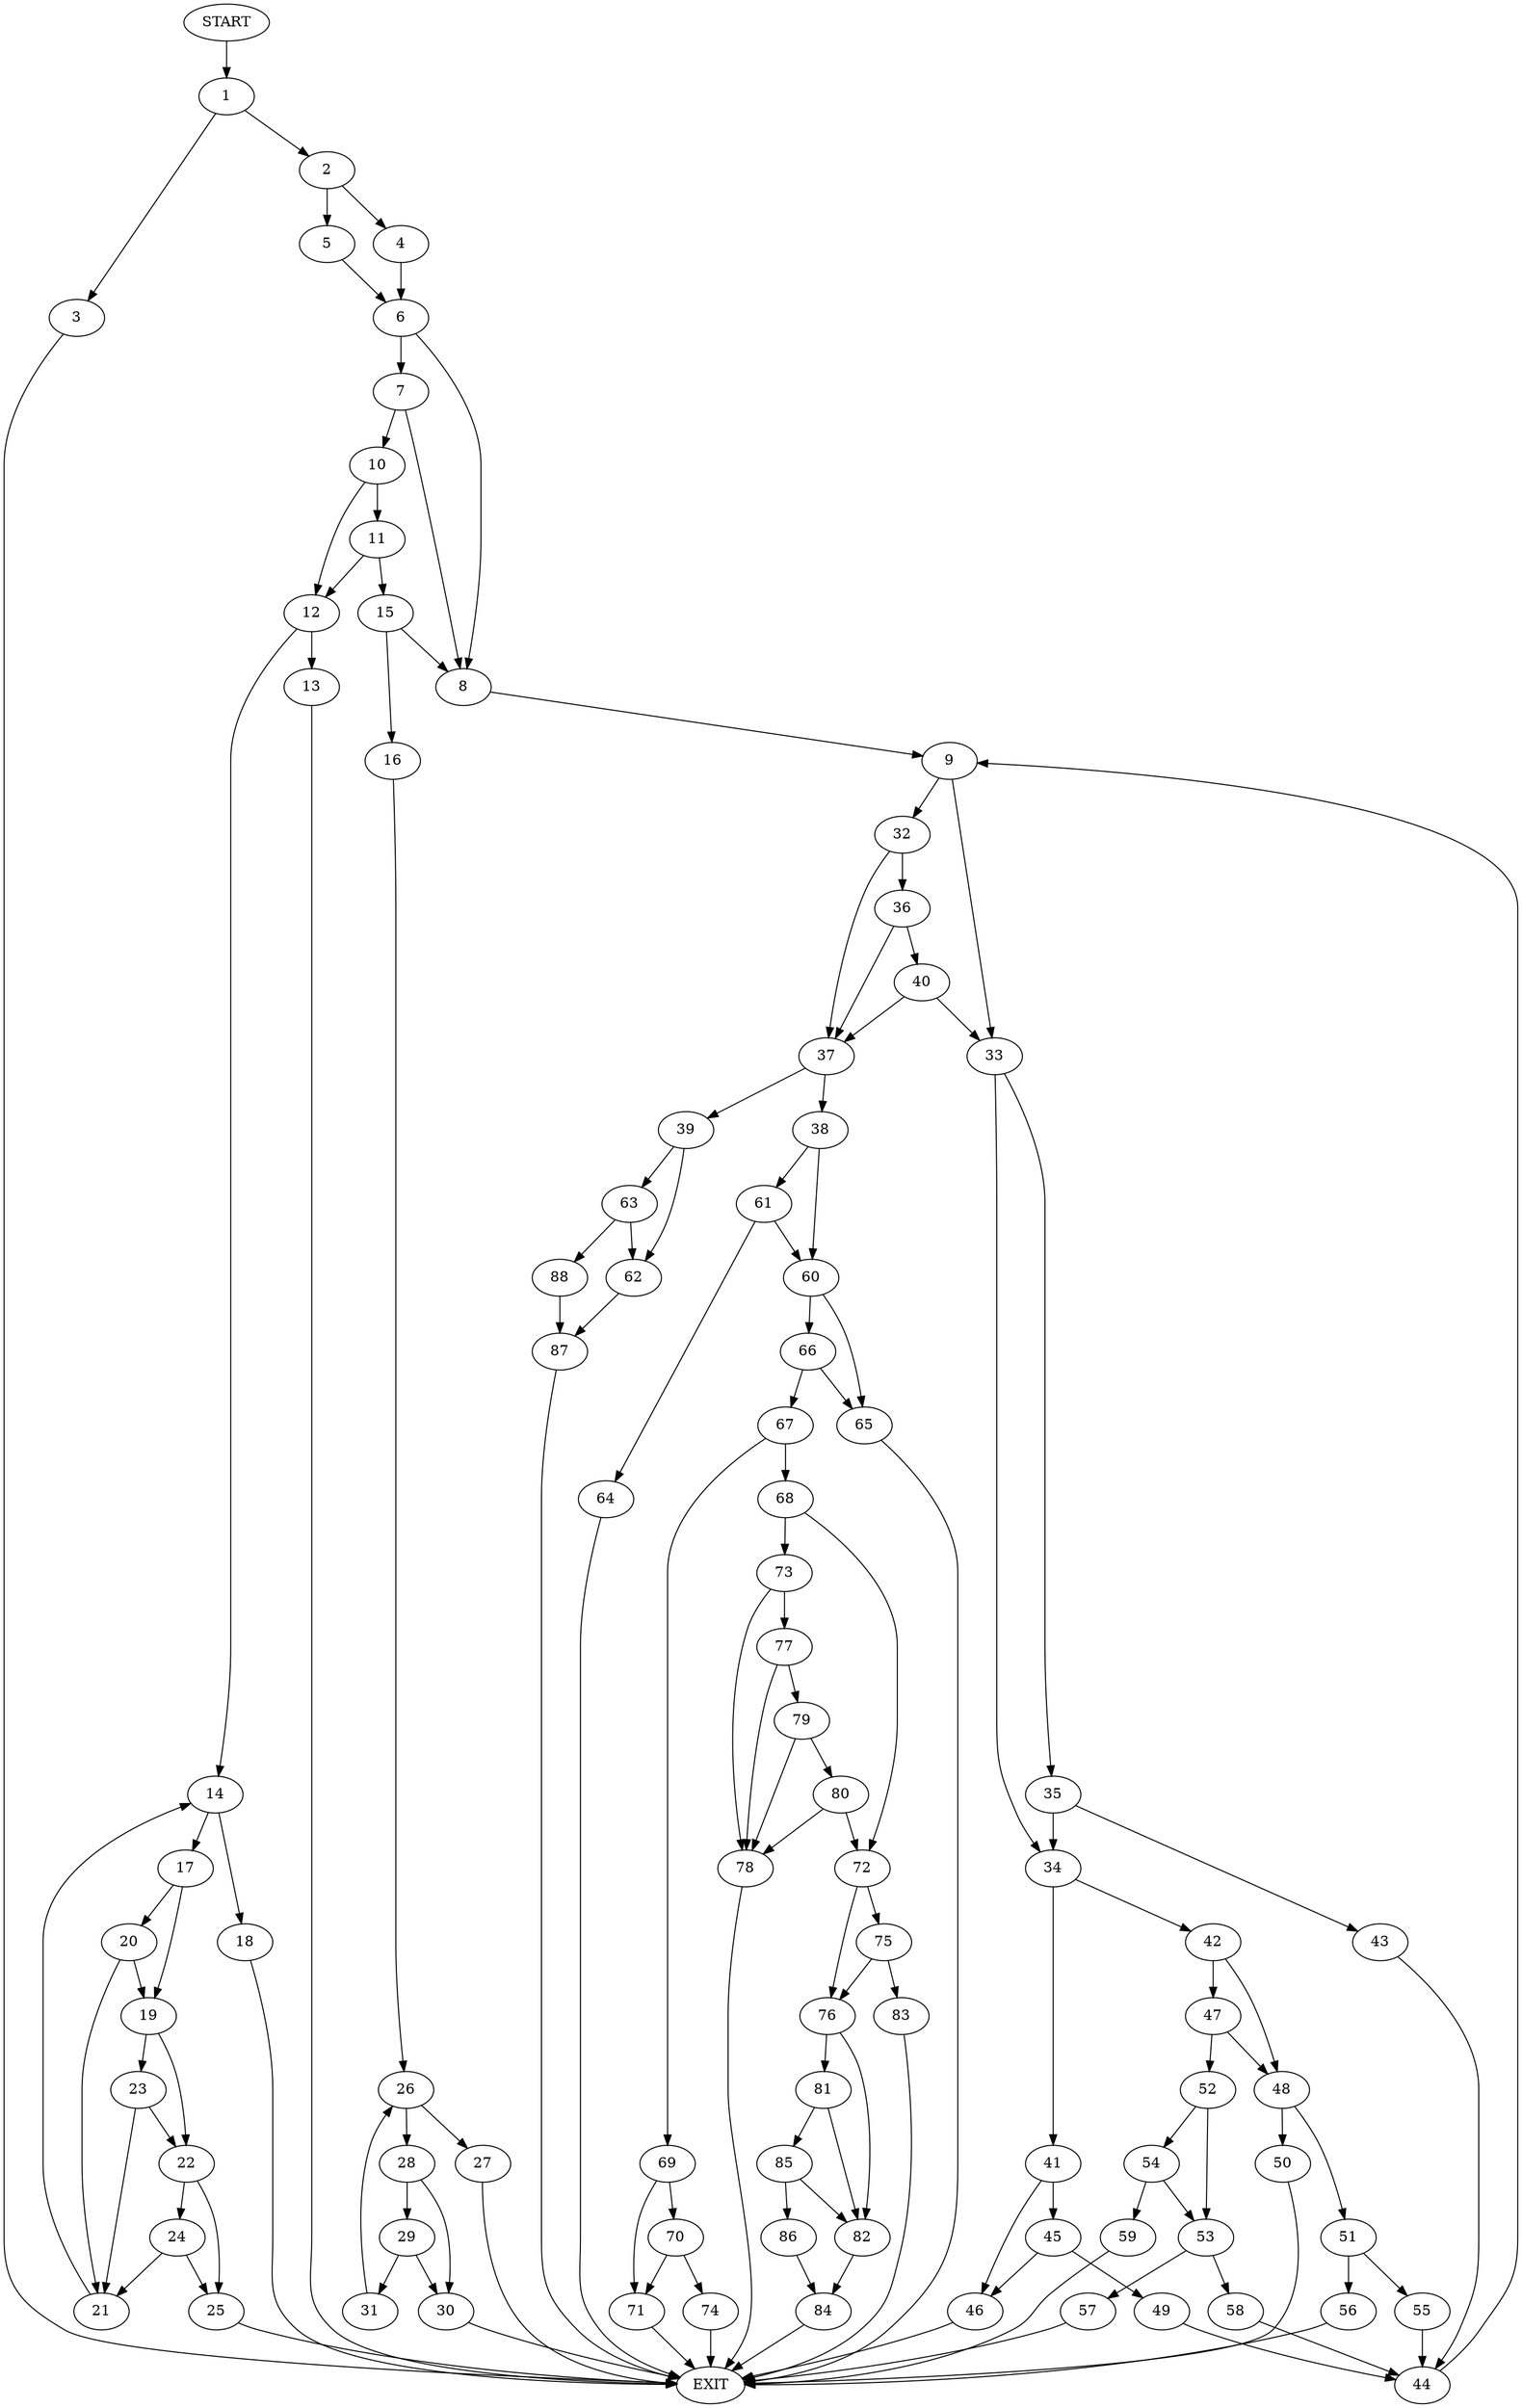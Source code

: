 digraph {
0 [label="START"]
89 [label="EXIT"]
0 -> 1
1 -> 2
1 -> 3
3 -> 89
2 -> 4
2 -> 5
4 -> 6
5 -> 6
6 -> 7
6 -> 8
8 -> 9
7 -> 8
7 -> 10
10 -> 11
10 -> 12
12 -> 13
12 -> 14
11 -> 15
11 -> 12
15 -> 16
15 -> 8
14 -> 17
14 -> 18
13 -> 89
18 -> 89
17 -> 19
17 -> 20
20 -> 21
20 -> 19
19 -> 22
19 -> 23
21 -> 14
22 -> 24
22 -> 25
23 -> 22
23 -> 21
25 -> 89
24 -> 21
24 -> 25
16 -> 26
26 -> 27
26 -> 28
27 -> 89
28 -> 29
28 -> 30
30 -> 89
29 -> 31
29 -> 30
31 -> 26
9 -> 32
9 -> 33
33 -> 34
33 -> 35
32 -> 36
32 -> 37
37 -> 38
37 -> 39
36 -> 40
36 -> 37
40 -> 33
40 -> 37
34 -> 41
34 -> 42
35 -> 43
35 -> 34
43 -> 44
44 -> 9
41 -> 45
41 -> 46
42 -> 47
42 -> 48
45 -> 49
45 -> 46
46 -> 89
49 -> 44
48 -> 50
48 -> 51
47 -> 48
47 -> 52
52 -> 53
52 -> 54
50 -> 89
51 -> 55
51 -> 56
56 -> 89
55 -> 44
53 -> 57
53 -> 58
54 -> 53
54 -> 59
59 -> 89
58 -> 44
57 -> 89
38 -> 60
38 -> 61
39 -> 62
39 -> 63
61 -> 60
61 -> 64
60 -> 65
60 -> 66
64 -> 89
65 -> 89
66 -> 65
66 -> 67
67 -> 68
67 -> 69
69 -> 70
69 -> 71
68 -> 72
68 -> 73
71 -> 89
70 -> 71
70 -> 74
74 -> 89
72 -> 75
72 -> 76
73 -> 77
73 -> 78
77 -> 79
77 -> 78
78 -> 89
79 -> 80
79 -> 78
80 -> 72
80 -> 78
76 -> 81
76 -> 82
75 -> 76
75 -> 83
83 -> 89
82 -> 84
81 -> 85
81 -> 82
85 -> 86
85 -> 82
86 -> 84
84 -> 89
62 -> 87
63 -> 62
63 -> 88
88 -> 87
87 -> 89
}
